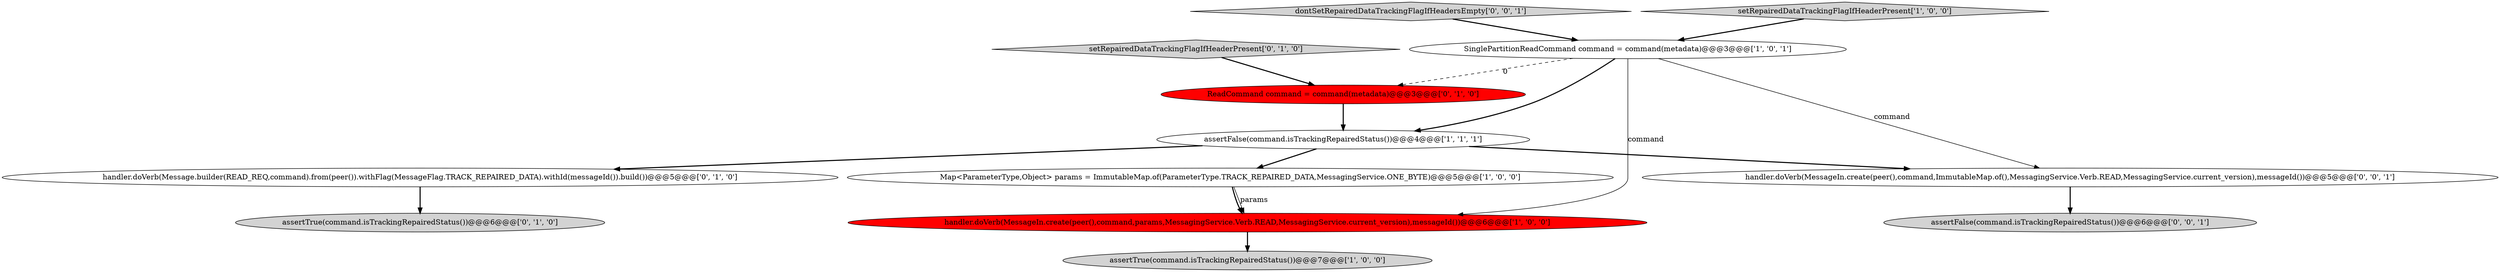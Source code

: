 digraph {
7 [style = filled, label = "ReadCommand command = command(metadata)@@@3@@@['0', '1', '0']", fillcolor = red, shape = ellipse image = "AAA1AAABBB2BBB"];
1 [style = filled, label = "handler.doVerb(MessageIn.create(peer(),command,params,MessagingService.Verb.READ,MessagingService.current_version),messageId())@@@6@@@['1', '0', '0']", fillcolor = red, shape = ellipse image = "AAA1AAABBB1BBB"];
11 [style = filled, label = "dontSetRepairedDataTrackingFlagIfHeadersEmpty['0', '0', '1']", fillcolor = lightgray, shape = diamond image = "AAA0AAABBB3BBB"];
3 [style = filled, label = "assertFalse(command.isTrackingRepairedStatus())@@@4@@@['1', '1', '1']", fillcolor = white, shape = ellipse image = "AAA0AAABBB1BBB"];
4 [style = filled, label = "assertTrue(command.isTrackingRepairedStatus())@@@7@@@['1', '0', '0']", fillcolor = lightgray, shape = ellipse image = "AAA0AAABBB1BBB"];
6 [style = filled, label = "handler.doVerb(Message.builder(READ_REQ,command).from(peer()).withFlag(MessageFlag.TRACK_REPAIRED_DATA).withId(messageId()).build())@@@5@@@['0', '1', '0']", fillcolor = white, shape = ellipse image = "AAA0AAABBB2BBB"];
0 [style = filled, label = "Map<ParameterType,Object> params = ImmutableMap.of(ParameterType.TRACK_REPAIRED_DATA,MessagingService.ONE_BYTE)@@@5@@@['1', '0', '0']", fillcolor = white, shape = ellipse image = "AAA0AAABBB1BBB"];
9 [style = filled, label = "setRepairedDataTrackingFlagIfHeaderPresent['0', '1', '0']", fillcolor = lightgray, shape = diamond image = "AAA0AAABBB2BBB"];
10 [style = filled, label = "handler.doVerb(MessageIn.create(peer(),command,ImmutableMap.of(),MessagingService.Verb.READ,MessagingService.current_version),messageId())@@@5@@@['0', '0', '1']", fillcolor = white, shape = ellipse image = "AAA0AAABBB3BBB"];
8 [style = filled, label = "assertTrue(command.isTrackingRepairedStatus())@@@6@@@['0', '1', '0']", fillcolor = lightgray, shape = ellipse image = "AAA0AAABBB2BBB"];
12 [style = filled, label = "assertFalse(command.isTrackingRepairedStatus())@@@6@@@['0', '0', '1']", fillcolor = lightgray, shape = ellipse image = "AAA0AAABBB3BBB"];
5 [style = filled, label = "setRepairedDataTrackingFlagIfHeaderPresent['1', '0', '0']", fillcolor = lightgray, shape = diamond image = "AAA0AAABBB1BBB"];
2 [style = filled, label = "SinglePartitionReadCommand command = command(metadata)@@@3@@@['1', '0', '1']", fillcolor = white, shape = ellipse image = "AAA0AAABBB1BBB"];
6->8 [style = bold, label=""];
3->10 [style = bold, label=""];
3->6 [style = bold, label=""];
5->2 [style = bold, label=""];
1->4 [style = bold, label=""];
2->10 [style = solid, label="command"];
9->7 [style = bold, label=""];
2->7 [style = dashed, label="0"];
10->12 [style = bold, label=""];
0->1 [style = bold, label=""];
11->2 [style = bold, label=""];
7->3 [style = bold, label=""];
3->0 [style = bold, label=""];
2->3 [style = bold, label=""];
0->1 [style = solid, label="params"];
2->1 [style = solid, label="command"];
}
